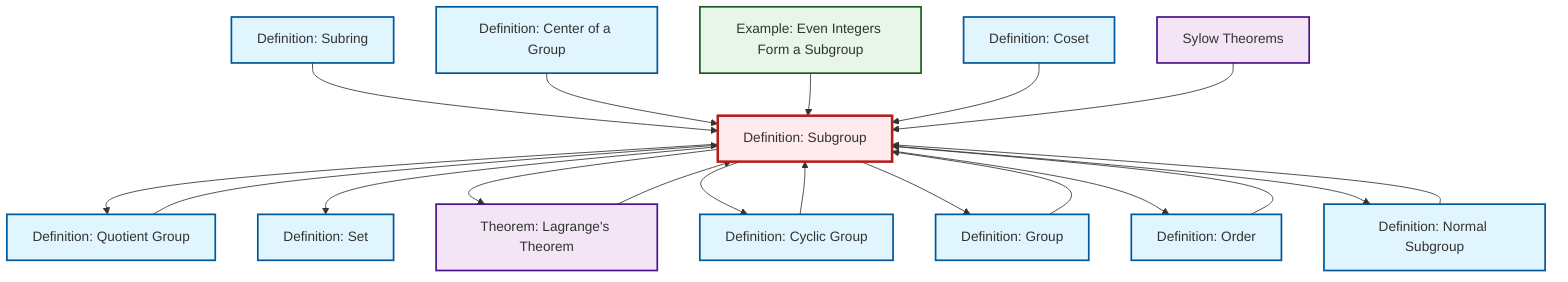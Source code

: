 graph TD
    classDef definition fill:#e1f5fe,stroke:#01579b,stroke-width:2px
    classDef theorem fill:#f3e5f5,stroke:#4a148c,stroke-width:2px
    classDef axiom fill:#fff3e0,stroke:#e65100,stroke-width:2px
    classDef example fill:#e8f5e9,stroke:#1b5e20,stroke-width:2px
    classDef current fill:#ffebee,stroke:#b71c1c,stroke-width:3px
    ex-even-integers-subgroup["Example: Even Integers Form a Subgroup"]:::example
    def-subgroup["Definition: Subgroup"]:::definition
    def-group["Definition: Group"]:::definition
    thm-sylow["Sylow Theorems"]:::theorem
    def-subring["Definition: Subring"]:::definition
    def-order["Definition: Order"]:::definition
    def-normal-subgroup["Definition: Normal Subgroup"]:::definition
    def-set["Definition: Set"]:::definition
    thm-lagrange["Theorem: Lagrange's Theorem"]:::theorem
    def-center-of-group["Definition: Center of a Group"]:::definition
    def-quotient-group["Definition: Quotient Group"]:::definition
    def-cyclic-group["Definition: Cyclic Group"]:::definition
    def-coset["Definition: Coset"]:::definition
    def-subgroup --> def-quotient-group
    def-subgroup --> def-set
    def-subring --> def-subgroup
    def-normal-subgroup --> def-subgroup
    thm-lagrange --> def-subgroup
    def-subgroup --> thm-lagrange
    def-center-of-group --> def-subgroup
    def-subgroup --> def-cyclic-group
    def-subgroup --> def-group
    ex-even-integers-subgroup --> def-subgroup
    def-order --> def-subgroup
    def-cyclic-group --> def-subgroup
    def-quotient-group --> def-subgroup
    def-group --> def-subgroup
    def-subgroup --> def-order
    def-coset --> def-subgroup
    def-subgroup --> def-normal-subgroup
    thm-sylow --> def-subgroup
    class def-subgroup current